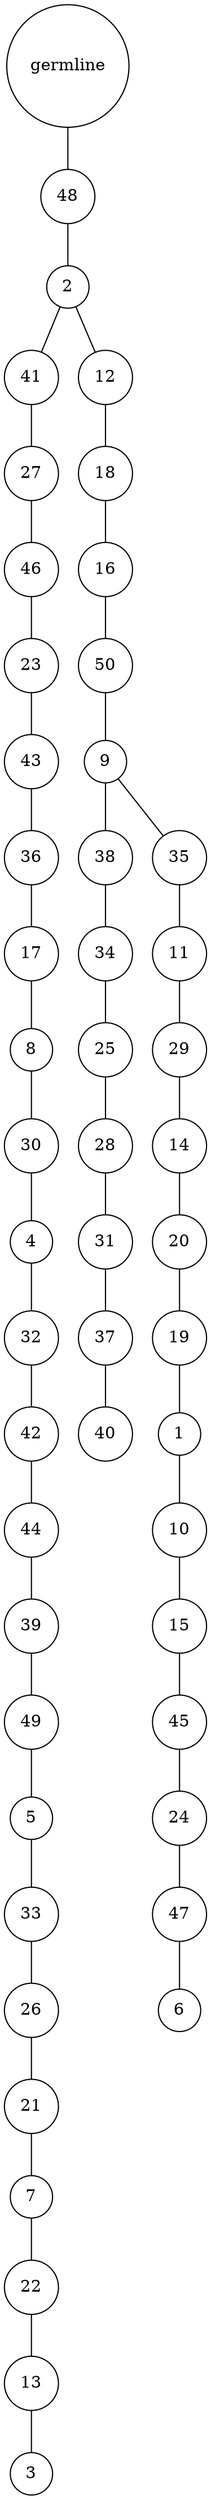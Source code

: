 graph {
	rankdir=UD;
	splines=line;
	node [shape=circle]
	"0x7fd155f4bb80" [label="germline"];
	"0x7fd155f4bbb0" [label="48"];
	"0x7fd155f4bb80" -- "0x7fd155f4bbb0" ;
	"0x7fd155f4bbe0" [label="2"];
	"0x7fd155f4bbb0" -- "0x7fd155f4bbe0" ;
	"0x7fd155f4bc10" [label="41"];
	"0x7fd155f4bbe0" -- "0x7fd155f4bc10" ;
	"0x7fd155f4bc40" [label="27"];
	"0x7fd155f4bc10" -- "0x7fd155f4bc40" ;
	"0x7fd155f4bc70" [label="46"];
	"0x7fd155f4bc40" -- "0x7fd155f4bc70" ;
	"0x7fd155f4bca0" [label="23"];
	"0x7fd155f4bc70" -- "0x7fd155f4bca0" ;
	"0x7fd155f4bcd0" [label="43"];
	"0x7fd155f4bca0" -- "0x7fd155f4bcd0" ;
	"0x7fd155f4bd00" [label="36"];
	"0x7fd155f4bcd0" -- "0x7fd155f4bd00" ;
	"0x7fd155f4bd30" [label="17"];
	"0x7fd155f4bd00" -- "0x7fd155f4bd30" ;
	"0x7fd155f4bd60" [label="8"];
	"0x7fd155f4bd30" -- "0x7fd155f4bd60" ;
	"0x7fd155f4bd90" [label="30"];
	"0x7fd155f4bd60" -- "0x7fd155f4bd90" ;
	"0x7fd155f4bdc0" [label="4"];
	"0x7fd155f4bd90" -- "0x7fd155f4bdc0" ;
	"0x7fd155f4bdf0" [label="32"];
	"0x7fd155f4bdc0" -- "0x7fd155f4bdf0" ;
	"0x7fd155f4be20" [label="42"];
	"0x7fd155f4bdf0" -- "0x7fd155f4be20" ;
	"0x7fd155f4be50" [label="44"];
	"0x7fd155f4be20" -- "0x7fd155f4be50" ;
	"0x7fd155f4be80" [label="39"];
	"0x7fd155f4be50" -- "0x7fd155f4be80" ;
	"0x7fd155f4beb0" [label="49"];
	"0x7fd155f4be80" -- "0x7fd155f4beb0" ;
	"0x7fd155f4bee0" [label="5"];
	"0x7fd155f4beb0" -- "0x7fd155f4bee0" ;
	"0x7fd155f4bf10" [label="33"];
	"0x7fd155f4bee0" -- "0x7fd155f4bf10" ;
	"0x7fd155f4bf40" [label="26"];
	"0x7fd155f4bf10" -- "0x7fd155f4bf40" ;
	"0x7fd155f4bf70" [label="21"];
	"0x7fd155f4bf40" -- "0x7fd155f4bf70" ;
	"0x7fd155f4bfa0" [label="7"];
	"0x7fd155f4bf70" -- "0x7fd155f4bfa0" ;
	"0x7fd155f4bfd0" [label="22"];
	"0x7fd155f4bfa0" -- "0x7fd155f4bfd0" ;
	"0x7fd155ed6040" [label="13"];
	"0x7fd155f4bfd0" -- "0x7fd155ed6040" ;
	"0x7fd155ed6070" [label="3"];
	"0x7fd155ed6040" -- "0x7fd155ed6070" ;
	"0x7fd155ed60a0" [label="12"];
	"0x7fd155f4bbe0" -- "0x7fd155ed60a0" ;
	"0x7fd155ed60d0" [label="18"];
	"0x7fd155ed60a0" -- "0x7fd155ed60d0" ;
	"0x7fd155ed6100" [label="16"];
	"0x7fd155ed60d0" -- "0x7fd155ed6100" ;
	"0x7fd155ed6130" [label="50"];
	"0x7fd155ed6100" -- "0x7fd155ed6130" ;
	"0x7fd155ed6160" [label="9"];
	"0x7fd155ed6130" -- "0x7fd155ed6160" ;
	"0x7fd155ed6190" [label="38"];
	"0x7fd155ed6160" -- "0x7fd155ed6190" ;
	"0x7fd155ed61c0" [label="34"];
	"0x7fd155ed6190" -- "0x7fd155ed61c0" ;
	"0x7fd155ed61f0" [label="25"];
	"0x7fd155ed61c0" -- "0x7fd155ed61f0" ;
	"0x7fd155ed6220" [label="28"];
	"0x7fd155ed61f0" -- "0x7fd155ed6220" ;
	"0x7fd155ed6250" [label="31"];
	"0x7fd155ed6220" -- "0x7fd155ed6250" ;
	"0x7fd155ed6280" [label="37"];
	"0x7fd155ed6250" -- "0x7fd155ed6280" ;
	"0x7fd155ed62b0" [label="40"];
	"0x7fd155ed6280" -- "0x7fd155ed62b0" ;
	"0x7fd155ed62e0" [label="35"];
	"0x7fd155ed6160" -- "0x7fd155ed62e0" ;
	"0x7fd155ed6310" [label="11"];
	"0x7fd155ed62e0" -- "0x7fd155ed6310" ;
	"0x7fd155ed6340" [label="29"];
	"0x7fd155ed6310" -- "0x7fd155ed6340" ;
	"0x7fd155ed6370" [label="14"];
	"0x7fd155ed6340" -- "0x7fd155ed6370" ;
	"0x7fd155ed63a0" [label="20"];
	"0x7fd155ed6370" -- "0x7fd155ed63a0" ;
	"0x7fd155ed63d0" [label="19"];
	"0x7fd155ed63a0" -- "0x7fd155ed63d0" ;
	"0x7fd155ed6400" [label="1"];
	"0x7fd155ed63d0" -- "0x7fd155ed6400" ;
	"0x7fd155ed6430" [label="10"];
	"0x7fd155ed6400" -- "0x7fd155ed6430" ;
	"0x7fd155ed6460" [label="15"];
	"0x7fd155ed6430" -- "0x7fd155ed6460" ;
	"0x7fd155ed6490" [label="45"];
	"0x7fd155ed6460" -- "0x7fd155ed6490" ;
	"0x7fd155ed64c0" [label="24"];
	"0x7fd155ed6490" -- "0x7fd155ed64c0" ;
	"0x7fd155ed64f0" [label="47"];
	"0x7fd155ed64c0" -- "0x7fd155ed64f0" ;
	"0x7fd155ed6520" [label="6"];
	"0x7fd155ed64f0" -- "0x7fd155ed6520" ;
}
